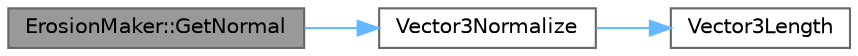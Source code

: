 digraph "ErosionMaker::GetNormal"
{
 // LATEX_PDF_SIZE
  bgcolor="transparent";
  edge [fontname=Helvetica,fontsize=10,labelfontname=Helvetica,labelfontsize=10];
  node [fontname=Helvetica,fontsize=10,shape=box,height=0.2,width=0.4];
  rankdir="LR";
  Node1 [id="Node000001",label="ErosionMaker::GetNormal",height=0.2,width=0.4,color="gray40", fillcolor="grey60", style="filled", fontcolor="black",tooltip=" "];
  Node1 -> Node2 [id="edge3_Node000001_Node000002",color="steelblue1",style="solid",tooltip=" "];
  Node2 [id="Node000002",label="Vector3Normalize",height=0.2,width=0.4,color="grey40", fillcolor="white", style="filled",URL="$_classes_2lib_2raylib_2src_2raymath_8h.html#ac5fa29124068e3254305bea68ec5da49",tooltip=" "];
  Node2 -> Node3 [id="edge4_Node000002_Node000003",color="steelblue1",style="solid",tooltip=" "];
  Node3 [id="Node000003",label="Vector3Length",height=0.2,width=0.4,color="grey40", fillcolor="white", style="filled",URL="$_classes_2lib_2raylib_2src_2raymath_8h.html#abda0658a26f2e98d1c07f1126e130e46",tooltip=" "];
}
